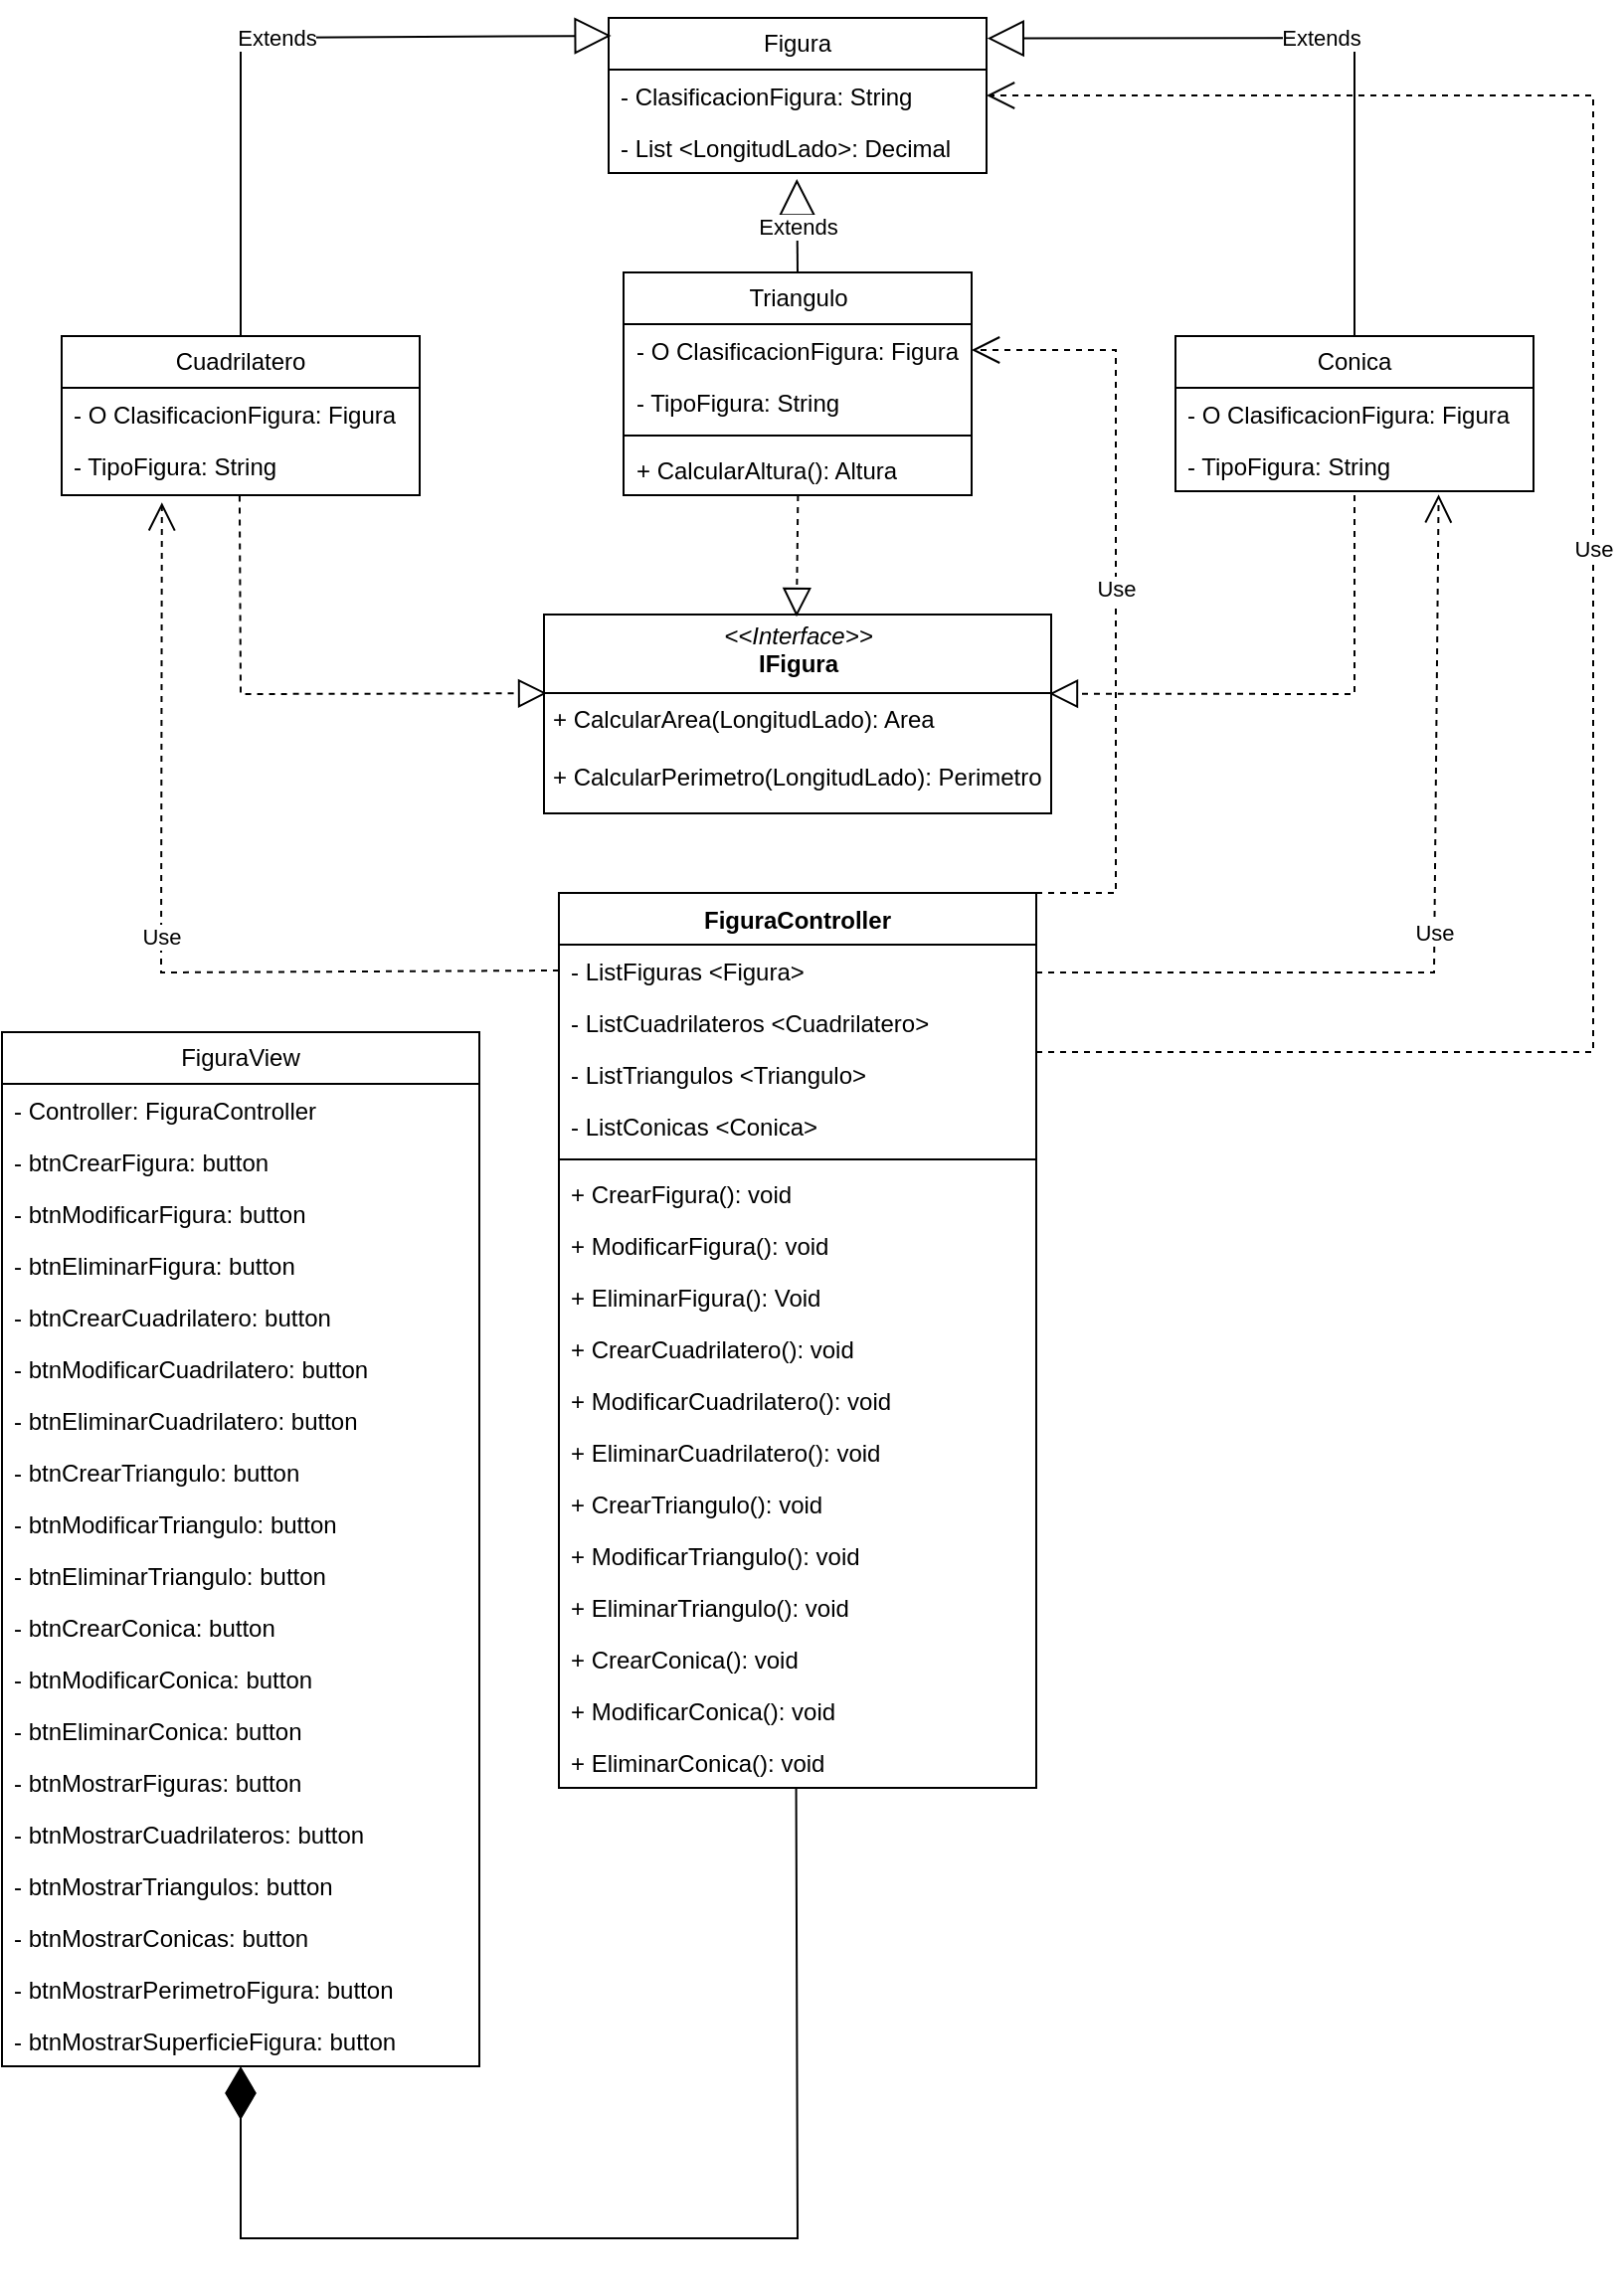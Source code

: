 <mxfile version="24.2.2" type="github">
  <diagram name="Page-1" id="c4acf3e9-155e-7222-9cf6-157b1a14988f">
    <mxGraphModel dx="880" dy="468" grid="1" gridSize="10" guides="1" tooltips="1" connect="1" arrows="1" fold="1" page="1" pageScale="1" pageWidth="850" pageHeight="1100" background="none" math="0" shadow="0">
      <root>
        <mxCell id="0" />
        <mxCell id="1" parent="0" />
        <mxCell id="8RnnDRSXlexf_g840mKL-1" value="Figura" style="swimlane;fontStyle=0;childLayout=stackLayout;horizontal=1;startSize=26;fillColor=none;horizontalStack=0;resizeParent=1;resizeParentMax=0;resizeLast=0;collapsible=1;marginBottom=0;whiteSpace=wrap;html=1;" parent="1" vertex="1">
          <mxGeometry x="305" y="40" width="190" height="78" as="geometry" />
        </mxCell>
        <mxCell id="8RnnDRSXlexf_g840mKL-2" value="- ClasificacionFigura: String&lt;div&gt;&lt;br&gt;&lt;/div&gt;" style="text;strokeColor=none;fillColor=none;align=left;verticalAlign=top;spacingLeft=4;spacingRight=4;overflow=hidden;rotatable=0;points=[[0,0.5],[1,0.5]];portConstraint=eastwest;whiteSpace=wrap;html=1;" parent="8RnnDRSXlexf_g840mKL-1" vertex="1">
          <mxGeometry y="26" width="190" height="26" as="geometry" />
        </mxCell>
        <mxCell id="8RnnDRSXlexf_g840mKL-3" value="- List &amp;lt;LongitudLado&amp;gt;: Decimal" style="text;strokeColor=none;fillColor=none;align=left;verticalAlign=top;spacingLeft=4;spacingRight=4;overflow=hidden;rotatable=0;points=[[0,0.5],[1,0.5]];portConstraint=eastwest;whiteSpace=wrap;html=1;" parent="8RnnDRSXlexf_g840mKL-1" vertex="1">
          <mxGeometry y="52" width="190" height="26" as="geometry" />
        </mxCell>
        <mxCell id="8RnnDRSXlexf_g840mKL-14" value="Cuadrilatero" style="swimlane;fontStyle=0;childLayout=stackLayout;horizontal=1;startSize=26;fillColor=none;horizontalStack=0;resizeParent=1;resizeParentMax=0;resizeLast=0;collapsible=1;marginBottom=0;whiteSpace=wrap;html=1;" parent="1" vertex="1">
          <mxGeometry x="30" y="200" width="180" height="80" as="geometry" />
        </mxCell>
        <mxCell id="8RnnDRSXlexf_g840mKL-15" value="- O ClasificacionFigura: Figura" style="text;strokeColor=none;fillColor=none;align=left;verticalAlign=top;spacingLeft=4;spacingRight=4;overflow=hidden;rotatable=0;points=[[0,0.5],[1,0.5]];portConstraint=eastwest;whiteSpace=wrap;html=1;" parent="8RnnDRSXlexf_g840mKL-14" vertex="1">
          <mxGeometry y="26" width="180" height="26" as="geometry" />
        </mxCell>
        <mxCell id="8RnnDRSXlexf_g840mKL-26" value="- TipoFigura: String" style="text;strokeColor=none;fillColor=none;align=left;verticalAlign=top;spacingLeft=4;spacingRight=4;overflow=hidden;rotatable=0;points=[[0,0.5],[1,0.5]];portConstraint=eastwest;whiteSpace=wrap;html=1;" parent="8RnnDRSXlexf_g840mKL-14" vertex="1">
          <mxGeometry y="52" width="180" height="26" as="geometry" />
        </mxCell>
        <mxCell id="8RnnDRSXlexf_g840mKL-16" value="&lt;div&gt;&lt;br&gt;&lt;/div&gt;" style="text;strokeColor=none;fillColor=none;align=left;verticalAlign=top;spacingLeft=4;spacingRight=4;overflow=hidden;rotatable=0;points=[[0,0.5],[1,0.5]];portConstraint=eastwest;whiteSpace=wrap;html=1;" parent="8RnnDRSXlexf_g840mKL-14" vertex="1">
          <mxGeometry y="78" width="180" height="2" as="geometry" />
        </mxCell>
        <mxCell id="8RnnDRSXlexf_g840mKL-20" value="Triangulo" style="swimlane;fontStyle=0;childLayout=stackLayout;horizontal=1;startSize=26;fillColor=none;horizontalStack=0;resizeParent=1;resizeParentMax=0;resizeLast=0;collapsible=1;marginBottom=0;whiteSpace=wrap;html=1;" parent="1" vertex="1">
          <mxGeometry x="312.5" y="168" width="175" height="112" as="geometry" />
        </mxCell>
        <mxCell id="8RnnDRSXlexf_g840mKL-21" value="- O ClasificacionFigura: Figura" style="text;strokeColor=none;fillColor=none;align=left;verticalAlign=top;spacingLeft=4;spacingRight=4;overflow=hidden;rotatable=0;points=[[0,0.5],[1,0.5]];portConstraint=eastwest;whiteSpace=wrap;html=1;" parent="8RnnDRSXlexf_g840mKL-20" vertex="1">
          <mxGeometry y="26" width="175" height="26" as="geometry" />
        </mxCell>
        <mxCell id="8RnnDRSXlexf_g840mKL-22" value="- TipoFigura: String&lt;div&gt;&lt;br&gt;&lt;/div&gt;" style="text;strokeColor=none;fillColor=none;align=left;verticalAlign=top;spacingLeft=4;spacingRight=4;overflow=hidden;rotatable=0;points=[[0,0.5],[1,0.5]];portConstraint=eastwest;whiteSpace=wrap;html=1;" parent="8RnnDRSXlexf_g840mKL-20" vertex="1">
          <mxGeometry y="52" width="175" height="26" as="geometry" />
        </mxCell>
        <mxCell id="ssvTeVl3Sau00PiMSClQ-30" value="" style="line;strokeWidth=1;fillColor=none;align=left;verticalAlign=middle;spacingTop=-1;spacingLeft=3;spacingRight=3;rotatable=0;labelPosition=right;points=[];portConstraint=eastwest;strokeColor=inherit;" vertex="1" parent="8RnnDRSXlexf_g840mKL-20">
          <mxGeometry y="78" width="175" height="8" as="geometry" />
        </mxCell>
        <mxCell id="ssvTeVl3Sau00PiMSClQ-29" value="+ CalcularAltura(): Altura" style="text;strokeColor=none;fillColor=none;align=left;verticalAlign=top;spacingLeft=4;spacingRight=4;overflow=hidden;rotatable=0;points=[[0,0.5],[1,0.5]];portConstraint=eastwest;whiteSpace=wrap;html=1;" vertex="1" parent="8RnnDRSXlexf_g840mKL-20">
          <mxGeometry y="86" width="175" height="26" as="geometry" />
        </mxCell>
        <mxCell id="8RnnDRSXlexf_g840mKL-27" value="Conica" style="swimlane;fontStyle=0;childLayout=stackLayout;horizontal=1;startSize=26;fillColor=none;horizontalStack=0;resizeParent=1;resizeParentMax=0;resizeLast=0;collapsible=1;marginBottom=0;whiteSpace=wrap;html=1;" parent="1" vertex="1">
          <mxGeometry x="590" y="200" width="180" height="78" as="geometry" />
        </mxCell>
        <mxCell id="8RnnDRSXlexf_g840mKL-28" value="- O ClasificacionFigura: Figura" style="text;strokeColor=none;fillColor=none;align=left;verticalAlign=top;spacingLeft=4;spacingRight=4;overflow=hidden;rotatable=0;points=[[0,0.5],[1,0.5]];portConstraint=eastwest;whiteSpace=wrap;html=1;" parent="8RnnDRSXlexf_g840mKL-27" vertex="1">
          <mxGeometry y="26" width="180" height="26" as="geometry" />
        </mxCell>
        <mxCell id="8RnnDRSXlexf_g840mKL-29" value="- TipoFigura: String" style="text;strokeColor=none;fillColor=none;align=left;verticalAlign=top;spacingLeft=4;spacingRight=4;overflow=hidden;rotatable=0;points=[[0,0.5],[1,0.5]];portConstraint=eastwest;whiteSpace=wrap;html=1;" parent="8RnnDRSXlexf_g840mKL-27" vertex="1">
          <mxGeometry y="52" width="180" height="26" as="geometry" />
        </mxCell>
        <mxCell id="8RnnDRSXlexf_g840mKL-35" value="&lt;p style=&quot;margin:0px;margin-top:4px;text-align:center;&quot;&gt;&lt;i&gt;&amp;lt;&amp;lt;Interface&amp;gt;&amp;gt;&lt;/i&gt;&lt;br&gt;&lt;b&gt;IFigura&lt;/b&gt;&lt;/p&gt;&lt;hr size=&quot;1&quot; style=&quot;border-style:solid;&quot;&gt;&lt;p style=&quot;margin:0px;margin-left:4px;&quot;&gt;+ CalcularArea(LongitudLado): Area&lt;/p&gt;&lt;p style=&quot;margin:0px;margin-left:4px;&quot;&gt;&amp;nbsp;&lt;br&gt;+ CalcularPerimetro(LongitudLado): Perimetro&lt;/p&gt;" style="verticalAlign=top;align=left;overflow=fill;html=1;whiteSpace=wrap;" parent="1" vertex="1">
          <mxGeometry x="272.5" y="340" width="255" height="100" as="geometry" />
        </mxCell>
        <mxCell id="8RnnDRSXlexf_g840mKL-36" value="" style="endArrow=block;dashed=1;endFill=0;endSize=12;html=1;rounded=0;entryX=0.5;entryY=0;entryDx=0;entryDy=0;exitX=0.504;exitY=1.035;exitDx=0;exitDy=0;exitPerimeter=0;" parent="1" edge="1">
          <mxGeometry width="160" relative="1" as="geometry">
            <mxPoint x="400.2" y="280" as="sourcePoint" />
            <mxPoint x="399.5" y="341.09" as="targetPoint" />
          </mxGeometry>
        </mxCell>
        <mxCell id="8RnnDRSXlexf_g840mKL-37" value="" style="endArrow=block;dashed=1;endFill=0;endSize=12;html=1;rounded=0;entryX=0.006;entryY=0.396;entryDx=0;entryDy=0;entryPerimeter=0;exitX=0.497;exitY=1.143;exitDx=0;exitDy=0;exitPerimeter=0;" parent="1" source="8RnnDRSXlexf_g840mKL-16" target="8RnnDRSXlexf_g840mKL-35" edge="1">
          <mxGeometry width="160" relative="1" as="geometry">
            <mxPoint x="120" y="360" as="sourcePoint" />
            <mxPoint x="240" y="390" as="targetPoint" />
            <Array as="points">
              <mxPoint x="120" y="380" />
            </Array>
          </mxGeometry>
        </mxCell>
        <mxCell id="8RnnDRSXlexf_g840mKL-38" value="" style="endArrow=block;dashed=1;endFill=0;endSize=12;html=1;rounded=0;entryX=0.996;entryY=0.398;entryDx=0;entryDy=0;entryPerimeter=0;" parent="1" target="8RnnDRSXlexf_g840mKL-35" edge="1">
          <mxGeometry width="160" relative="1" as="geometry">
            <mxPoint x="680" y="280" as="sourcePoint" />
            <mxPoint x="580" y="470" as="targetPoint" />
            <Array as="points">
              <mxPoint x="680" y="380" />
            </Array>
          </mxGeometry>
        </mxCell>
        <mxCell id="8RnnDRSXlexf_g840mKL-39" value="Extends" style="endArrow=block;endSize=16;endFill=0;html=1;rounded=0;exitX=0.5;exitY=0;exitDx=0;exitDy=0;entryX=0.007;entryY=0.115;entryDx=0;entryDy=0;entryPerimeter=0;" parent="1" source="8RnnDRSXlexf_g840mKL-14" target="8RnnDRSXlexf_g840mKL-1" edge="1">
          <mxGeometry width="160" relative="1" as="geometry">
            <mxPoint x="190" y="220" as="sourcePoint" />
            <mxPoint x="300" y="50" as="targetPoint" />
            <Array as="points">
              <mxPoint x="120" y="50" />
            </Array>
          </mxGeometry>
        </mxCell>
        <mxCell id="8RnnDRSXlexf_g840mKL-40" value="Extends" style="endArrow=block;endSize=16;endFill=0;html=1;rounded=0;exitX=0.5;exitY=0;exitDx=0;exitDy=0;entryX=0.498;entryY=1.115;entryDx=0;entryDy=0;entryPerimeter=0;" parent="1" source="8RnnDRSXlexf_g840mKL-20" target="8RnnDRSXlexf_g840mKL-3" edge="1">
          <mxGeometry width="160" relative="1" as="geometry">
            <mxPoint x="400" y="190" as="sourcePoint" />
            <mxPoint x="560" y="190" as="targetPoint" />
          </mxGeometry>
        </mxCell>
        <mxCell id="8RnnDRSXlexf_g840mKL-41" value="Extends" style="endArrow=block;endSize=16;endFill=0;html=1;rounded=0;exitX=0.5;exitY=0;exitDx=0;exitDy=0;entryX=1.002;entryY=0.132;entryDx=0;entryDy=0;entryPerimeter=0;" parent="1" source="8RnnDRSXlexf_g840mKL-27" target="8RnnDRSXlexf_g840mKL-1" edge="1">
          <mxGeometry width="160" relative="1" as="geometry">
            <mxPoint x="650" y="80" as="sourcePoint" />
            <mxPoint x="810" y="80" as="targetPoint" />
            <Array as="points">
              <mxPoint x="680" y="50" />
            </Array>
          </mxGeometry>
        </mxCell>
        <mxCell id="i74BRaKT675qqBD5_0Uw-1" value="FiguraController&lt;div&gt;&lt;br&gt;&lt;/div&gt;" style="swimlane;fontStyle=1;align=center;verticalAlign=top;childLayout=stackLayout;horizontal=1;startSize=26;horizontalStack=0;resizeParent=1;resizeParentMax=0;resizeLast=0;collapsible=1;marginBottom=0;whiteSpace=wrap;html=1;" parent="1" vertex="1">
          <mxGeometry x="280" y="480" width="240" height="450" as="geometry" />
        </mxCell>
        <mxCell id="i74BRaKT675qqBD5_0Uw-2" value="- ListFiguras &amp;lt;Figura&amp;gt;" style="text;strokeColor=none;fillColor=none;align=left;verticalAlign=top;spacingLeft=4;spacingRight=4;overflow=hidden;rotatable=0;points=[[0,0.5],[1,0.5]];portConstraint=eastwest;whiteSpace=wrap;html=1;" parent="i74BRaKT675qqBD5_0Uw-1" vertex="1">
          <mxGeometry y="26" width="240" height="26" as="geometry" />
        </mxCell>
        <mxCell id="i74BRaKT675qqBD5_0Uw-16" value="- ListCuadrilateros &amp;lt;Cuadrilatero&amp;gt;" style="text;strokeColor=none;fillColor=none;align=left;verticalAlign=top;spacingLeft=4;spacingRight=4;overflow=hidden;rotatable=0;points=[[0,0.5],[1,0.5]];portConstraint=eastwest;whiteSpace=wrap;html=1;" parent="i74BRaKT675qqBD5_0Uw-1" vertex="1">
          <mxGeometry y="52" width="240" height="26" as="geometry" />
        </mxCell>
        <mxCell id="i74BRaKT675qqBD5_0Uw-17" value="- ListTriangulos &amp;lt;Triangulo&amp;gt;" style="text;strokeColor=none;fillColor=none;align=left;verticalAlign=top;spacingLeft=4;spacingRight=4;overflow=hidden;rotatable=0;points=[[0,0.5],[1,0.5]];portConstraint=eastwest;whiteSpace=wrap;html=1;" parent="i74BRaKT675qqBD5_0Uw-1" vertex="1">
          <mxGeometry y="78" width="240" height="26" as="geometry" />
        </mxCell>
        <mxCell id="i74BRaKT675qqBD5_0Uw-18" value="- ListConicas &amp;lt;Conica&amp;gt;" style="text;strokeColor=none;fillColor=none;align=left;verticalAlign=top;spacingLeft=4;spacingRight=4;overflow=hidden;rotatable=0;points=[[0,0.5],[1,0.5]];portConstraint=eastwest;whiteSpace=wrap;html=1;" parent="i74BRaKT675qqBD5_0Uw-1" vertex="1">
          <mxGeometry y="104" width="240" height="26" as="geometry" />
        </mxCell>
        <mxCell id="i74BRaKT675qqBD5_0Uw-3" value="" style="line;strokeWidth=1;fillColor=none;align=left;verticalAlign=middle;spacingTop=-1;spacingLeft=3;spacingRight=3;rotatable=0;labelPosition=right;points=[];portConstraint=eastwest;strokeColor=inherit;" parent="i74BRaKT675qqBD5_0Uw-1" vertex="1">
          <mxGeometry y="130" width="240" height="8" as="geometry" />
        </mxCell>
        <mxCell id="i74BRaKT675qqBD5_0Uw-4" value="+ CrearFigura(): void" style="text;strokeColor=none;fillColor=none;align=left;verticalAlign=top;spacingLeft=4;spacingRight=4;overflow=hidden;rotatable=0;points=[[0,0.5],[1,0.5]];portConstraint=eastwest;whiteSpace=wrap;html=1;" parent="i74BRaKT675qqBD5_0Uw-1" vertex="1">
          <mxGeometry y="138" width="240" height="26" as="geometry" />
        </mxCell>
        <mxCell id="i74BRaKT675qqBD5_0Uw-6" value="+ ModificarFigura(): void" style="text;strokeColor=none;fillColor=none;align=left;verticalAlign=top;spacingLeft=4;spacingRight=4;overflow=hidden;rotatable=0;points=[[0,0.5],[1,0.5]];portConstraint=eastwest;whiteSpace=wrap;html=1;" parent="i74BRaKT675qqBD5_0Uw-1" vertex="1">
          <mxGeometry y="164" width="240" height="26" as="geometry" />
        </mxCell>
        <mxCell id="i74BRaKT675qqBD5_0Uw-5" value="+ EliminarFigura(): Void" style="text;strokeColor=none;fillColor=none;align=left;verticalAlign=top;spacingLeft=4;spacingRight=4;overflow=hidden;rotatable=0;points=[[0,0.5],[1,0.5]];portConstraint=eastwest;whiteSpace=wrap;html=1;" parent="i74BRaKT675qqBD5_0Uw-1" vertex="1">
          <mxGeometry y="190" width="240" height="26" as="geometry" />
        </mxCell>
        <mxCell id="i74BRaKT675qqBD5_0Uw-7" value="+ CrearCuadrilatero(): void" style="text;strokeColor=none;fillColor=none;align=left;verticalAlign=top;spacingLeft=4;spacingRight=4;overflow=hidden;rotatable=0;points=[[0,0.5],[1,0.5]];portConstraint=eastwest;whiteSpace=wrap;html=1;" parent="i74BRaKT675qqBD5_0Uw-1" vertex="1">
          <mxGeometry y="216" width="240" height="26" as="geometry" />
        </mxCell>
        <mxCell id="i74BRaKT675qqBD5_0Uw-8" value="+ ModificarCuadrilatero(): void" style="text;strokeColor=none;fillColor=none;align=left;verticalAlign=top;spacingLeft=4;spacingRight=4;overflow=hidden;rotatable=0;points=[[0,0.5],[1,0.5]];portConstraint=eastwest;whiteSpace=wrap;html=1;" parent="i74BRaKT675qqBD5_0Uw-1" vertex="1">
          <mxGeometry y="242" width="240" height="26" as="geometry" />
        </mxCell>
        <mxCell id="i74BRaKT675qqBD5_0Uw-9" value="+ EliminarCuadrilatero(): void" style="text;strokeColor=none;fillColor=none;align=left;verticalAlign=top;spacingLeft=4;spacingRight=4;overflow=hidden;rotatable=0;points=[[0,0.5],[1,0.5]];portConstraint=eastwest;whiteSpace=wrap;html=1;" parent="i74BRaKT675qqBD5_0Uw-1" vertex="1">
          <mxGeometry y="268" width="240" height="26" as="geometry" />
        </mxCell>
        <mxCell id="i74BRaKT675qqBD5_0Uw-10" value="+ CrearTriangulo(): void" style="text;strokeColor=none;fillColor=none;align=left;verticalAlign=top;spacingLeft=4;spacingRight=4;overflow=hidden;rotatable=0;points=[[0,0.5],[1,0.5]];portConstraint=eastwest;whiteSpace=wrap;html=1;" parent="i74BRaKT675qqBD5_0Uw-1" vertex="1">
          <mxGeometry y="294" width="240" height="26" as="geometry" />
        </mxCell>
        <mxCell id="i74BRaKT675qqBD5_0Uw-11" value="+ ModificarTriangulo(): void&lt;div&gt;&lt;br&gt;&lt;/div&gt;" style="text;strokeColor=none;fillColor=none;align=left;verticalAlign=top;spacingLeft=4;spacingRight=4;overflow=hidden;rotatable=0;points=[[0,0.5],[1,0.5]];portConstraint=eastwest;whiteSpace=wrap;html=1;" parent="i74BRaKT675qqBD5_0Uw-1" vertex="1">
          <mxGeometry y="320" width="240" height="26" as="geometry" />
        </mxCell>
        <mxCell id="i74BRaKT675qqBD5_0Uw-12" value="+ EliminarTriangulo(): void" style="text;strokeColor=none;fillColor=none;align=left;verticalAlign=top;spacingLeft=4;spacingRight=4;overflow=hidden;rotatable=0;points=[[0,0.5],[1,0.5]];portConstraint=eastwest;whiteSpace=wrap;html=1;" parent="i74BRaKT675qqBD5_0Uw-1" vertex="1">
          <mxGeometry y="346" width="240" height="26" as="geometry" />
        </mxCell>
        <mxCell id="i74BRaKT675qqBD5_0Uw-13" value="+ CrearConica(): void" style="text;strokeColor=none;fillColor=none;align=left;verticalAlign=top;spacingLeft=4;spacingRight=4;overflow=hidden;rotatable=0;points=[[0,0.5],[1,0.5]];portConstraint=eastwest;whiteSpace=wrap;html=1;" parent="i74BRaKT675qqBD5_0Uw-1" vertex="1">
          <mxGeometry y="372" width="240" height="26" as="geometry" />
        </mxCell>
        <mxCell id="i74BRaKT675qqBD5_0Uw-14" value="+ ModificarConica(): void" style="text;strokeColor=none;fillColor=none;align=left;verticalAlign=top;spacingLeft=4;spacingRight=4;overflow=hidden;rotatable=0;points=[[0,0.5],[1,0.5]];portConstraint=eastwest;whiteSpace=wrap;html=1;" parent="i74BRaKT675qqBD5_0Uw-1" vertex="1">
          <mxGeometry y="398" width="240" height="26" as="geometry" />
        </mxCell>
        <mxCell id="i74BRaKT675qqBD5_0Uw-15" value="+ EliminarConica(): void" style="text;strokeColor=none;fillColor=none;align=left;verticalAlign=top;spacingLeft=4;spacingRight=4;overflow=hidden;rotatable=0;points=[[0,0.5],[1,0.5]];portConstraint=eastwest;whiteSpace=wrap;html=1;" parent="i74BRaKT675qqBD5_0Uw-1" vertex="1">
          <mxGeometry y="424" width="240" height="26" as="geometry" />
        </mxCell>
        <mxCell id="i74BRaKT675qqBD5_0Uw-19" value="Use" style="endArrow=open;endSize=12;dashed=1;html=1;rounded=0;entryX=0.28;entryY=2.833;entryDx=0;entryDy=0;entryPerimeter=0;exitX=0;exitY=0.5;exitDx=0;exitDy=0;" parent="1" source="i74BRaKT675qqBD5_0Uw-2" target="8RnnDRSXlexf_g840mKL-16" edge="1">
          <mxGeometry width="160" relative="1" as="geometry">
            <mxPoint x="80" y="520" as="sourcePoint" />
            <mxPoint x="220" y="430" as="targetPoint" />
            <Array as="points">
              <mxPoint x="80" y="520" />
            </Array>
          </mxGeometry>
        </mxCell>
        <mxCell id="i74BRaKT675qqBD5_0Uw-20" value="Use" style="endArrow=open;endSize=12;dashed=1;html=1;rounded=0;entryX=0.735;entryY=1.064;entryDx=0;entryDy=0;entryPerimeter=0;" parent="1" target="8RnnDRSXlexf_g840mKL-29" edge="1">
          <mxGeometry width="160" relative="1" as="geometry">
            <mxPoint x="520" y="520" as="sourcePoint" />
            <mxPoint x="680" y="520" as="targetPoint" />
            <Array as="points">
              <mxPoint x="720" y="520" />
            </Array>
          </mxGeometry>
        </mxCell>
        <mxCell id="i74BRaKT675qqBD5_0Uw-21" value="Use" style="endArrow=open;endSize=12;dashed=1;html=1;rounded=0;entryX=1;entryY=0.5;entryDx=0;entryDy=0;" parent="1" target="8RnnDRSXlexf_g840mKL-21" edge="1">
          <mxGeometry width="160" relative="1" as="geometry">
            <mxPoint x="520" y="480" as="sourcePoint" />
            <mxPoint x="680" y="480" as="targetPoint" />
            <Array as="points">
              <mxPoint x="560" y="480" />
              <mxPoint x="560" y="207" />
            </Array>
          </mxGeometry>
        </mxCell>
        <mxCell id="i74BRaKT675qqBD5_0Uw-23" value="Use" style="endArrow=open;endSize=12;dashed=1;html=1;rounded=0;entryX=1;entryY=0.5;entryDx=0;entryDy=0;" parent="1" target="8RnnDRSXlexf_g840mKL-2" edge="1">
          <mxGeometry width="160" relative="1" as="geometry">
            <mxPoint x="520" y="560" as="sourcePoint" />
            <mxPoint x="560" y="120" as="targetPoint" />
            <Array as="points">
              <mxPoint x="800" y="560" />
              <mxPoint x="800" y="79" />
            </Array>
          </mxGeometry>
        </mxCell>
        <mxCell id="ssvTeVl3Sau00PiMSClQ-1" value="FiguraView" style="swimlane;fontStyle=0;childLayout=stackLayout;horizontal=1;startSize=26;fillColor=none;horizontalStack=0;resizeParent=1;resizeParentMax=0;resizeLast=0;collapsible=1;marginBottom=0;whiteSpace=wrap;html=1;" vertex="1" parent="1">
          <mxGeometry y="550" width="240" height="520" as="geometry" />
        </mxCell>
        <mxCell id="ssvTeVl3Sau00PiMSClQ-2" value="- Controller: FiguraController" style="text;strokeColor=none;fillColor=none;align=left;verticalAlign=top;spacingLeft=4;spacingRight=4;overflow=hidden;rotatable=0;points=[[0,0.5],[1,0.5]];portConstraint=eastwest;whiteSpace=wrap;html=1;" vertex="1" parent="ssvTeVl3Sau00PiMSClQ-1">
          <mxGeometry y="26" width="240" height="26" as="geometry" />
        </mxCell>
        <mxCell id="ssvTeVl3Sau00PiMSClQ-3" value="- btnCrearFigura: button" style="text;strokeColor=none;fillColor=none;align=left;verticalAlign=top;spacingLeft=4;spacingRight=4;overflow=hidden;rotatable=0;points=[[0,0.5],[1,0.5]];portConstraint=eastwest;whiteSpace=wrap;html=1;" vertex="1" parent="ssvTeVl3Sau00PiMSClQ-1">
          <mxGeometry y="52" width="240" height="26" as="geometry" />
        </mxCell>
        <mxCell id="ssvTeVl3Sau00PiMSClQ-4" value="- btnModificarFigura: button" style="text;strokeColor=none;fillColor=none;align=left;verticalAlign=top;spacingLeft=4;spacingRight=4;overflow=hidden;rotatable=0;points=[[0,0.5],[1,0.5]];portConstraint=eastwest;whiteSpace=wrap;html=1;" vertex="1" parent="ssvTeVl3Sau00PiMSClQ-1">
          <mxGeometry y="78" width="240" height="26" as="geometry" />
        </mxCell>
        <mxCell id="ssvTeVl3Sau00PiMSClQ-5" value="- btnEliminarFigura: button" style="text;strokeColor=none;fillColor=none;align=left;verticalAlign=top;spacingLeft=4;spacingRight=4;overflow=hidden;rotatable=0;points=[[0,0.5],[1,0.5]];portConstraint=eastwest;whiteSpace=wrap;html=1;" vertex="1" parent="ssvTeVl3Sau00PiMSClQ-1">
          <mxGeometry y="104" width="240" height="26" as="geometry" />
        </mxCell>
        <mxCell id="ssvTeVl3Sau00PiMSClQ-6" value="- btnCrearCuadrilatero: button" style="text;strokeColor=none;fillColor=none;align=left;verticalAlign=top;spacingLeft=4;spacingRight=4;overflow=hidden;rotatable=0;points=[[0,0.5],[1,0.5]];portConstraint=eastwest;whiteSpace=wrap;html=1;" vertex="1" parent="ssvTeVl3Sau00PiMSClQ-1">
          <mxGeometry y="130" width="240" height="26" as="geometry" />
        </mxCell>
        <mxCell id="ssvTeVl3Sau00PiMSClQ-7" value="- btnModificarCuadrilatero: button" style="text;strokeColor=none;fillColor=none;align=left;verticalAlign=top;spacingLeft=4;spacingRight=4;overflow=hidden;rotatable=0;points=[[0,0.5],[1,0.5]];portConstraint=eastwest;whiteSpace=wrap;html=1;" vertex="1" parent="ssvTeVl3Sau00PiMSClQ-1">
          <mxGeometry y="156" width="240" height="26" as="geometry" />
        </mxCell>
        <mxCell id="ssvTeVl3Sau00PiMSClQ-8" value="- btnEliminarCuadrilatero: button" style="text;strokeColor=none;fillColor=none;align=left;verticalAlign=top;spacingLeft=4;spacingRight=4;overflow=hidden;rotatable=0;points=[[0,0.5],[1,0.5]];portConstraint=eastwest;whiteSpace=wrap;html=1;" vertex="1" parent="ssvTeVl3Sau00PiMSClQ-1">
          <mxGeometry y="182" width="240" height="26" as="geometry" />
        </mxCell>
        <mxCell id="ssvTeVl3Sau00PiMSClQ-9" value="- btnCrearTriangulo: button" style="text;strokeColor=none;fillColor=none;align=left;verticalAlign=top;spacingLeft=4;spacingRight=4;overflow=hidden;rotatable=0;points=[[0,0.5],[1,0.5]];portConstraint=eastwest;whiteSpace=wrap;html=1;" vertex="1" parent="ssvTeVl3Sau00PiMSClQ-1">
          <mxGeometry y="208" width="240" height="26" as="geometry" />
        </mxCell>
        <mxCell id="ssvTeVl3Sau00PiMSClQ-10" value="- btnModificarTriangulo: button" style="text;strokeColor=none;fillColor=none;align=left;verticalAlign=top;spacingLeft=4;spacingRight=4;overflow=hidden;rotatable=0;points=[[0,0.5],[1,0.5]];portConstraint=eastwest;whiteSpace=wrap;html=1;" vertex="1" parent="ssvTeVl3Sau00PiMSClQ-1">
          <mxGeometry y="234" width="240" height="26" as="geometry" />
        </mxCell>
        <mxCell id="ssvTeVl3Sau00PiMSClQ-11" value="- btnEliminarTriangulo: button" style="text;strokeColor=none;fillColor=none;align=left;verticalAlign=top;spacingLeft=4;spacingRight=4;overflow=hidden;rotatable=0;points=[[0,0.5],[1,0.5]];portConstraint=eastwest;whiteSpace=wrap;html=1;" vertex="1" parent="ssvTeVl3Sau00PiMSClQ-1">
          <mxGeometry y="260" width="240" height="26" as="geometry" />
        </mxCell>
        <mxCell id="ssvTeVl3Sau00PiMSClQ-12" value="- btnCrearConica: button" style="text;strokeColor=none;fillColor=none;align=left;verticalAlign=top;spacingLeft=4;spacingRight=4;overflow=hidden;rotatable=0;points=[[0,0.5],[1,0.5]];portConstraint=eastwest;whiteSpace=wrap;html=1;" vertex="1" parent="ssvTeVl3Sau00PiMSClQ-1">
          <mxGeometry y="286" width="240" height="26" as="geometry" />
        </mxCell>
        <mxCell id="ssvTeVl3Sau00PiMSClQ-13" value="- btnModificarConica: button" style="text;strokeColor=none;fillColor=none;align=left;verticalAlign=top;spacingLeft=4;spacingRight=4;overflow=hidden;rotatable=0;points=[[0,0.5],[1,0.5]];portConstraint=eastwest;whiteSpace=wrap;html=1;" vertex="1" parent="ssvTeVl3Sau00PiMSClQ-1">
          <mxGeometry y="312" width="240" height="26" as="geometry" />
        </mxCell>
        <mxCell id="ssvTeVl3Sau00PiMSClQ-14" value="- btnEliminarConica: button" style="text;strokeColor=none;fillColor=none;align=left;verticalAlign=top;spacingLeft=4;spacingRight=4;overflow=hidden;rotatable=0;points=[[0,0.5],[1,0.5]];portConstraint=eastwest;whiteSpace=wrap;html=1;" vertex="1" parent="ssvTeVl3Sau00PiMSClQ-1">
          <mxGeometry y="338" width="240" height="26" as="geometry" />
        </mxCell>
        <mxCell id="ssvTeVl3Sau00PiMSClQ-16" value="- btnMostrarFiguras: button" style="text;strokeColor=none;fillColor=none;align=left;verticalAlign=top;spacingLeft=4;spacingRight=4;overflow=hidden;rotatable=0;points=[[0,0.5],[1,0.5]];portConstraint=eastwest;whiteSpace=wrap;html=1;" vertex="1" parent="ssvTeVl3Sau00PiMSClQ-1">
          <mxGeometry y="364" width="240" height="26" as="geometry" />
        </mxCell>
        <mxCell id="ssvTeVl3Sau00PiMSClQ-17" value="- btnMostrarCuadrilateros: button" style="text;strokeColor=none;fillColor=none;align=left;verticalAlign=top;spacingLeft=4;spacingRight=4;overflow=hidden;rotatable=0;points=[[0,0.5],[1,0.5]];portConstraint=eastwest;whiteSpace=wrap;html=1;" vertex="1" parent="ssvTeVl3Sau00PiMSClQ-1">
          <mxGeometry y="390" width="240" height="26" as="geometry" />
        </mxCell>
        <mxCell id="ssvTeVl3Sau00PiMSClQ-18" value="- btnMostrarTriangulos: button" style="text;strokeColor=none;fillColor=none;align=left;verticalAlign=top;spacingLeft=4;spacingRight=4;overflow=hidden;rotatable=0;points=[[0,0.5],[1,0.5]];portConstraint=eastwest;whiteSpace=wrap;html=1;" vertex="1" parent="ssvTeVl3Sau00PiMSClQ-1">
          <mxGeometry y="416" width="240" height="26" as="geometry" />
        </mxCell>
        <mxCell id="ssvTeVl3Sau00PiMSClQ-19" value="- btnMostrarConicas: button" style="text;strokeColor=none;fillColor=none;align=left;verticalAlign=top;spacingLeft=4;spacingRight=4;overflow=hidden;rotatable=0;points=[[0,0.5],[1,0.5]];portConstraint=eastwest;whiteSpace=wrap;html=1;" vertex="1" parent="ssvTeVl3Sau00PiMSClQ-1">
          <mxGeometry y="442" width="240" height="26" as="geometry" />
        </mxCell>
        <mxCell id="ssvTeVl3Sau00PiMSClQ-20" value="- btnMostrarPerimetroFigura: button" style="text;strokeColor=none;fillColor=none;align=left;verticalAlign=top;spacingLeft=4;spacingRight=4;overflow=hidden;rotatable=0;points=[[0,0.5],[1,0.5]];portConstraint=eastwest;whiteSpace=wrap;html=1;" vertex="1" parent="ssvTeVl3Sau00PiMSClQ-1">
          <mxGeometry y="468" width="240" height="26" as="geometry" />
        </mxCell>
        <mxCell id="ssvTeVl3Sau00PiMSClQ-21" value="- btnMostrarSuperficieFigura: button" style="text;strokeColor=none;fillColor=none;align=left;verticalAlign=top;spacingLeft=4;spacingRight=4;overflow=hidden;rotatable=0;points=[[0,0.5],[1,0.5]];portConstraint=eastwest;whiteSpace=wrap;html=1;" vertex="1" parent="ssvTeVl3Sau00PiMSClQ-1">
          <mxGeometry y="494" width="240" height="26" as="geometry" />
        </mxCell>
        <mxCell id="ssvTeVl3Sau00PiMSClQ-15" value="" style="endArrow=diamondThin;endFill=1;endSize=24;html=1;rounded=0;entryX=0.5;entryY=0.983;entryDx=0;entryDy=0;entryPerimeter=0;exitX=0.497;exitY=1.021;exitDx=0;exitDy=0;exitPerimeter=0;" edge="1" parent="1" source="i74BRaKT675qqBD5_0Uw-15">
          <mxGeometry width="160" relative="1" as="geometry">
            <mxPoint x="400" y="1086.44" as="sourcePoint" />
            <mxPoint x="120" y="1069.998" as="targetPoint" />
            <Array as="points">
              <mxPoint x="400" y="1156.44" />
              <mxPoint x="120" y="1156.44" />
            </Array>
          </mxGeometry>
        </mxCell>
      </root>
    </mxGraphModel>
  </diagram>
</mxfile>
